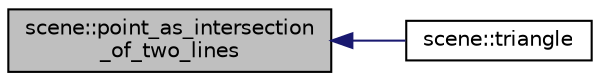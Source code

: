 digraph "scene::point_as_intersection_of_two_lines"
{
  edge [fontname="Helvetica",fontsize="10",labelfontname="Helvetica",labelfontsize="10"];
  node [fontname="Helvetica",fontsize="10",shape=record];
  rankdir="LR";
  Node336 [label="scene::point_as_intersection\l_of_two_lines",height=0.2,width=0.4,color="black", fillcolor="grey75", style="filled", fontcolor="black"];
  Node336 -> Node337 [dir="back",color="midnightblue",fontsize="10",style="solid",fontname="Helvetica"];
  Node337 [label="scene::triangle",height=0.2,width=0.4,color="black", fillcolor="white", style="filled",URL="$df/db1/classscene.html#ac59563fef2509d30139596765dec7329"];
}
